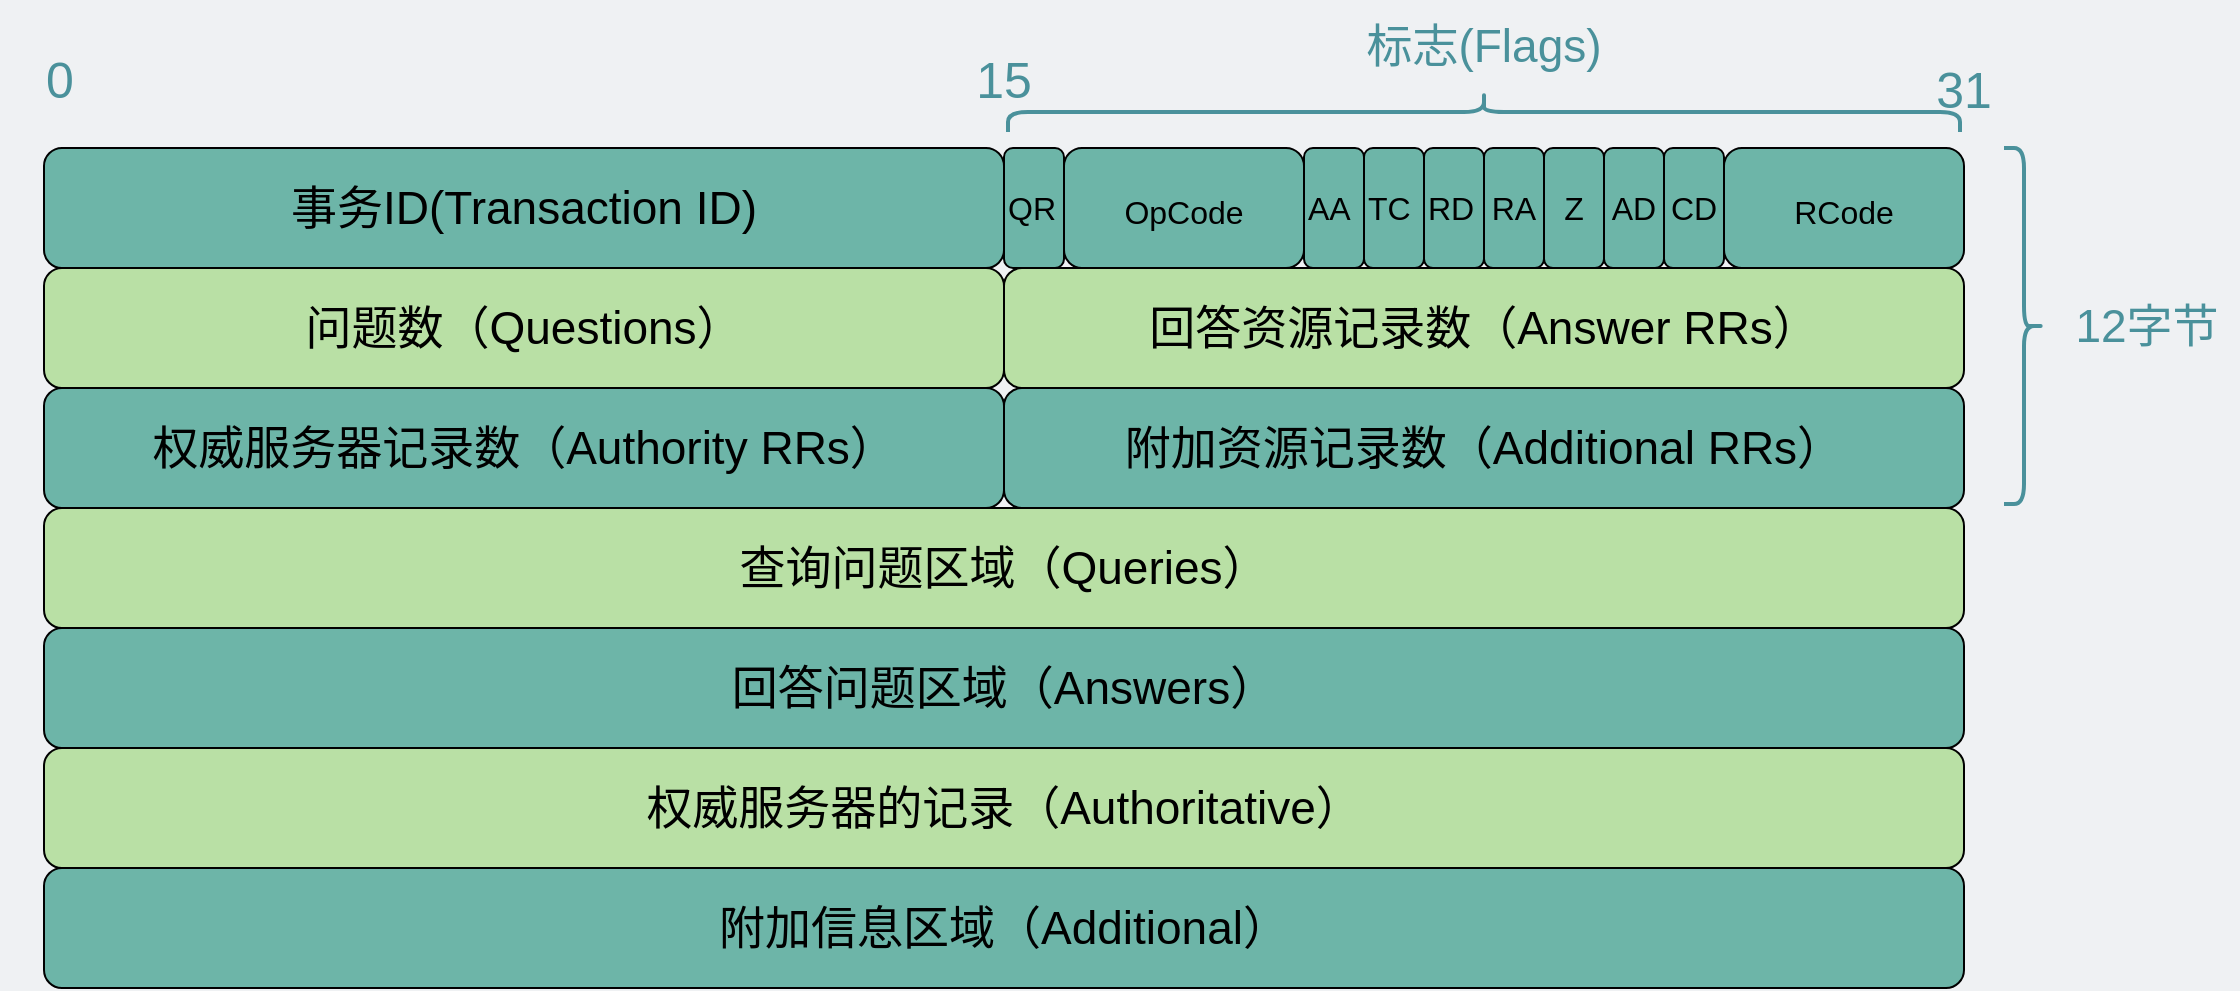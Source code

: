 <mxfile version="20.4.2" type="github"><diagram id="9fnjXT7nlAm7Ix4f8WDv" name="Page-1"><mxGraphModel dx="1398" dy="1578" grid="0" gridSize="10" guides="1" tooltips="1" connect="1" arrows="1" fold="1" page="1" pageScale="1" pageWidth="610" pageHeight="580" background="#EFF1F3" math="0" shadow="0"><root><mxCell id="0"/><mxCell id="1" parent="0"/><mxCell id="-xf_uFu9KCXf6jcXoVjT-4" value="事务ID(Transaction ID)" style="rounded=1;whiteSpace=wrap;html=1;fontSize=23;fillColor=#6DB5A8;" parent="1" vertex="1"><mxGeometry x="99" y="98" width="480" height="60" as="geometry"/></mxCell><mxCell id="-xf_uFu9KCXf6jcXoVjT-5" value="&lt;font color=&quot;#4a919b&quot;&gt;标志(Flags)&lt;/font&gt;" style="rounded=1;whiteSpace=wrap;html=1;fontSize=23;fillColor=none;strokeColor=none;" parent="1" vertex="1"><mxGeometry x="579" y="24" width="480" height="45" as="geometry"/></mxCell><mxCell id="-xf_uFu9KCXf6jcXoVjT-6" value="问题数（Questions）" style="rounded=1;whiteSpace=wrap;html=1;fontSize=23;fillColor=#B9E0A5;" parent="1" vertex="1"><mxGeometry x="99" y="158" width="480" height="60" as="geometry"/></mxCell><mxCell id="-xf_uFu9KCXf6jcXoVjT-14" value="权威服务器的记录（Authoritative）" style="rounded=1;whiteSpace=wrap;html=1;fontSize=23;fillColor=#B9E0A5;" parent="1" vertex="1"><mxGeometry x="99" y="398" width="960" height="60" as="geometry"/></mxCell><mxCell id="-xf_uFu9KCXf6jcXoVjT-15" value="附加信息区域（Additional）" style="rounded=1;whiteSpace=wrap;html=1;fontSize=23;fillColor=#6DB5A8;" parent="1" vertex="1"><mxGeometry x="99" y="458" width="960" height="60" as="geometry"/></mxCell><mxCell id="QUlrv-4_Xu6kGZL0T_s7-1" value="查询问题区域（Queries）" style="rounded=1;whiteSpace=wrap;html=1;fontSize=23;fillColor=#B9E0A5;" parent="1" vertex="1"><mxGeometry x="99" y="278" width="960" height="60" as="geometry"/></mxCell><mxCell id="QUlrv-4_Xu6kGZL0T_s7-28" value="回答问题区域（Answers）" style="rounded=1;whiteSpace=wrap;html=1;fontSize=23;fillColor=#6DB5A8;" parent="1" vertex="1"><mxGeometry x="99" y="338" width="960" height="60" as="geometry"/></mxCell><mxCell id="QUlrv-4_Xu6kGZL0T_s7-30" value="" style="shape=curlyBracket;whiteSpace=wrap;html=1;rounded=1;fillColor=#FDD276;fontSize=10;direction=west;strokeWidth=2;strokeColor=#4A919B;" parent="1" vertex="1"><mxGeometry x="1079" y="98" width="20" height="178" as="geometry"/></mxCell><mxCell id="QUlrv-4_Xu6kGZL0T_s7-31" value="&lt;font style=&quot;&quot;&gt;&lt;font color=&quot;#4a919b&quot; style=&quot;font-size: 23px;&quot;&gt;12字节&lt;/font&gt;&lt;br&gt;&lt;/font&gt;" style="text;html=1;strokeColor=none;fillColor=none;align=center;verticalAlign=middle;whiteSpace=wrap;rounded=0;fontSize=10;" parent="1" vertex="1"><mxGeometry x="1105" y="147" width="91" height="80" as="geometry"/></mxCell><mxCell id="tCM20GXv6EElF8Ksl84o-1" value="回答资源记录数（Answer RRs）" style="rounded=1;whiteSpace=wrap;html=1;fontSize=23;fillColor=#B9E0A5;" vertex="1" parent="1"><mxGeometry x="579" y="158" width="480" height="60" as="geometry"/></mxCell><mxCell id="tCM20GXv6EElF8Ksl84o-2" value="权威服务器记录数（Authority RRs）" style="rounded=1;whiteSpace=wrap;html=1;fontSize=23;fillColor=#6DB5A8;" vertex="1" parent="1"><mxGeometry x="99" y="218" width="480" height="60" as="geometry"/></mxCell><mxCell id="tCM20GXv6EElF8Ksl84o-3" value="附加资源记录数（Additional RRs）" style="rounded=1;whiteSpace=wrap;html=1;fontSize=23;fillColor=#6DB5A8;" vertex="1" parent="1"><mxGeometry x="579" y="218" width="480" height="60" as="geometry"/></mxCell><mxCell id="tCM20GXv6EElF8Ksl84o-12" value="&lt;font style=&quot;font-size: 16px;&quot;&gt;QR&lt;/font&gt;" style="rounded=1;whiteSpace=wrap;html=1;fontSize=10;align=left;fillColor=#6DB5A8;" vertex="1" parent="1"><mxGeometry x="579" y="98" width="30" height="60" as="geometry"/></mxCell><mxCell id="tCM20GXv6EElF8Ksl84o-13" value="&lt;font style=&quot;font-size: 16px;&quot;&gt;OpCode&lt;/font&gt;" style="rounded=1;whiteSpace=wrap;html=1;fontSize=23;fillColor=#6DB5A8;" vertex="1" parent="1"><mxGeometry x="609" y="98" width="120" height="60" as="geometry"/></mxCell><mxCell id="tCM20GXv6EElF8Ksl84o-14" value="&lt;font style=&quot;font-size: 16px;&quot;&gt;AA&lt;/font&gt;" style="rounded=1;whiteSpace=wrap;html=1;fontSize=10;align=left;fillColor=#6DB5A8;" vertex="1" parent="1"><mxGeometry x="729" y="98" width="30" height="60" as="geometry"/></mxCell><mxCell id="tCM20GXv6EElF8Ksl84o-15" value="&lt;font style=&quot;font-size: 16px;&quot;&gt;TC&lt;/font&gt;" style="rounded=1;whiteSpace=wrap;html=1;fontSize=10;align=left;fillColor=#6DB5A8;" vertex="1" parent="1"><mxGeometry x="759" y="98" width="30" height="60" as="geometry"/></mxCell><mxCell id="tCM20GXv6EElF8Ksl84o-16" value="&lt;blockquote style=&quot;margin: 0px 0px 0px 40px; border: none; padding: 0px; font-size: 16px;&quot;&gt;&lt;/blockquote&gt;&lt;font style=&quot;font-size: 16px;&quot;&gt;RD&lt;/font&gt;" style="rounded=1;whiteSpace=wrap;html=1;fontSize=16;align=left;fillColor=#6DB5A8;" vertex="1" parent="1"><mxGeometry x="789" y="98" width="30" height="60" as="geometry"/></mxCell><mxCell id="tCM20GXv6EElF8Ksl84o-17" value="RA" style="rounded=1;whiteSpace=wrap;html=1;fontSize=16;fillColor=#6DB5A8;" vertex="1" parent="1"><mxGeometry x="819" y="98" width="30" height="60" as="geometry"/></mxCell><mxCell id="tCM20GXv6EElF8Ksl84o-18" value="Z" style="rounded=1;whiteSpace=wrap;html=1;fontSize=16;fillColor=#6DB5A8;" vertex="1" parent="1"><mxGeometry x="849" y="98" width="30" height="60" as="geometry"/></mxCell><mxCell id="tCM20GXv6EElF8Ksl84o-19" value="AD" style="rounded=1;whiteSpace=wrap;html=1;fontSize=16;fillColor=#6DB5A8;" vertex="1" parent="1"><mxGeometry x="879" y="98" width="30" height="60" as="geometry"/></mxCell><mxCell id="tCM20GXv6EElF8Ksl84o-20" value="CD" style="rounded=1;whiteSpace=wrap;html=1;fontSize=16;fillColor=#6DB5A8;" vertex="1" parent="1"><mxGeometry x="909" y="98" width="30" height="60" as="geometry"/></mxCell><mxCell id="tCM20GXv6EElF8Ksl84o-22" value="&lt;font style=&quot;font-size: 16px;&quot;&gt;RCode&lt;/font&gt;" style="rounded=1;whiteSpace=wrap;html=1;fontSize=23;fillColor=#6DB5A8;" vertex="1" parent="1"><mxGeometry x="939" y="98" width="120" height="60" as="geometry"/></mxCell><mxCell id="tCM20GXv6EElF8Ksl84o-23" value="" style="shape=curlyBracket;whiteSpace=wrap;html=1;rounded=1;flipH=1;fontSize=16;fillColor=#6DB5A8;rotation=-90;strokeWidth=2;strokeColor=#4A919B;" vertex="1" parent="1"><mxGeometry x="809" y="-158" width="20" height="476" as="geometry"/></mxCell><mxCell id="tCM20GXv6EElF8Ksl84o-24" value="&lt;font style=&quot;font-size: 25px;&quot; color=&quot;#4a919b&quot;&gt;0&lt;/font&gt;" style="text;html=1;strokeColor=none;fillColor=none;align=center;verticalAlign=middle;whiteSpace=wrap;rounded=0;dashed=1;strokeWidth=2;fontSize=16;fontColor=#6DB5A8;" vertex="1" parent="1"><mxGeometry x="77" y="48" width="60" height="30" as="geometry"/></mxCell><mxCell id="tCM20GXv6EElF8Ksl84o-25" value="&lt;font style=&quot;font-size: 25px;&quot; color=&quot;#4a919b&quot;&gt;15&lt;/font&gt;" style="text;html=1;strokeColor=none;fillColor=none;align=center;verticalAlign=middle;whiteSpace=wrap;rounded=0;dashed=1;strokeWidth=2;fontSize=16;fontColor=#6DB5A8;" vertex="1" parent="1"><mxGeometry x="549" y="48" width="60" height="30" as="geometry"/></mxCell><mxCell id="tCM20GXv6EElF8Ksl84o-26" value="&lt;font style=&quot;font-size: 25px;&quot; color=&quot;#4a919b&quot;&gt;31&lt;/font&gt;" style="text;html=1;strokeColor=none;fillColor=none;align=center;verticalAlign=middle;whiteSpace=wrap;rounded=0;dashed=1;strokeWidth=2;fontSize=16;fontColor=#6DB5A8;" vertex="1" parent="1"><mxGeometry x="1029" y="53" width="60" height="30" as="geometry"/></mxCell></root></mxGraphModel></diagram></mxfile>